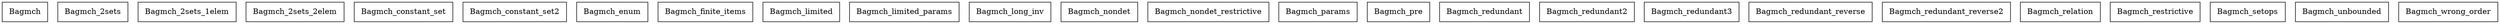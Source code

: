digraph {
Bagmch [ label=" Bagmch " shape= box ]
Bagmch_2sets [ label=" Bagmch_2sets " shape= box ]
Bagmch_2sets_1elem [ label=" Bagmch_2sets_1elem " shape= box ]
Bagmch_2sets_2elem [ label=" Bagmch_2sets_2elem " shape= box ]
Bagmch_constant_set [ label=" Bagmch_constant_set " shape= box ]
Bagmch_constant_set2 [ label=" Bagmch_constant_set2 " shape= box ]
Bagmch_enum [ label=" Bagmch_enum " shape= box ]
Bagmch_finite_items [ label=" Bagmch_finite_items " shape= box ]
Bagmch_limited [ label=" Bagmch_limited " shape= box ]
Bagmch_limited_params [ label=" Bagmch_limited_params " shape= box ]
Bagmch_long_inv [ label=" Bagmch_long_inv " shape= box ]
Bagmch_nondet [ label=" Bagmch_nondet " shape= box ]
Bagmch_nondet_restrictive [ label=" Bagmch_nondet_restrictive " shape= box ]
Bagmch_params [ label=" Bagmch_params " shape= box ]
Bagmch_pre [ label=" Bagmch_pre " shape= box ]
Bagmch_redundant [ label=" Bagmch_redundant " shape= box ]
Bagmch_redundant2 [ label=" Bagmch_redundant2 " shape= box ]
Bagmch_redundant3 [ label=" Bagmch_redundant3 " shape= box ]
Bagmch_redundant_reverse [ label=" Bagmch_redundant_reverse " shape= box ]
Bagmch_redundant_reverse2 [ label=" Bagmch_redundant_reverse2 " shape= box ]
Bagmch_relation [ label=" Bagmch_relation " shape= box ]
Bagmch_restrictive [ label=" Bagmch_restrictive " shape= box ]
Bagmch_setops [ label=" Bagmch_setops " shape= box ]
Bagmch_unbounded [ label=" Bagmch_unbounded " shape= box ]
Bagmch_wrong_order [ label=" Bagmch_wrong_order " shape= box ]

}
